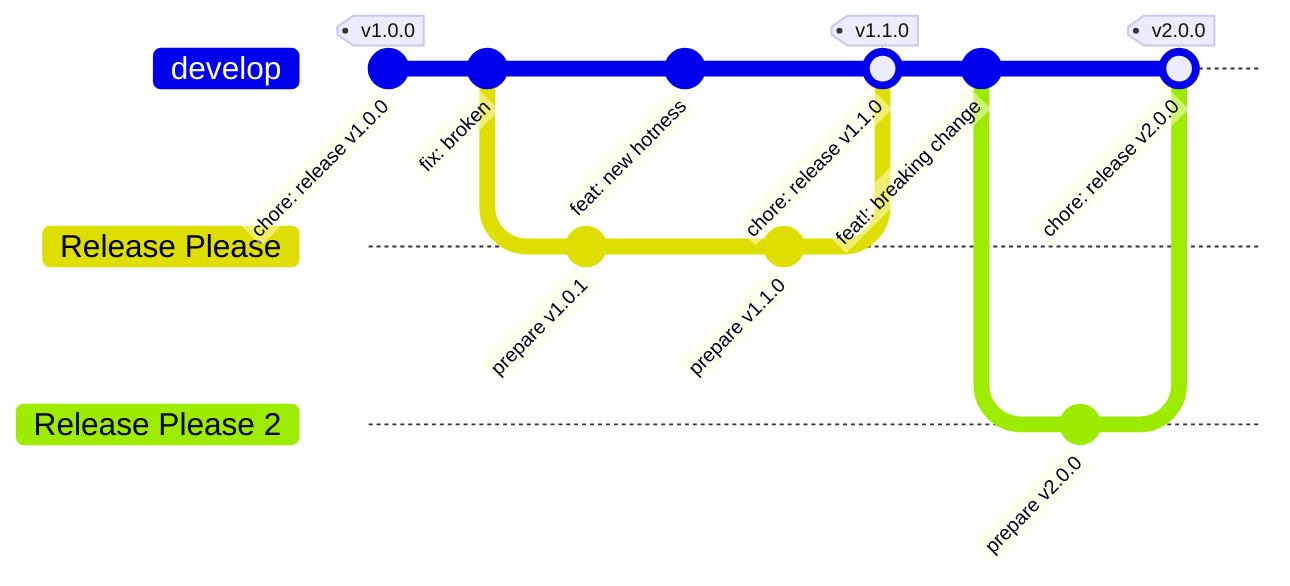 %%{init: { 'gitGraph': {'mainBranchName': 'develop'}} }%%
gitGraph LR:
    commit id: "chore: release v1.0.0" tag: "v1.0.0"
    commit id: "fix: broken"
    branch "Release Please"
    commit id: "prepare v1.0.1"
    checkout develop
    commit id: "feat: new hotness"
    checkout "Release Please"
    commit id: "prepare v1.1.0"
    checkout develop
    merge "Release Please" id: "chore: release v1.1.0" tag: "v1.1.0"
    commit id: "feat!: breaking change"
    branch "Release Please 2"
    commit id: "prepare v2.0.0"
    checkout develop
    merge "Release Please 2" id: "chore: release v2.0.0" tag: "v2.0.0"